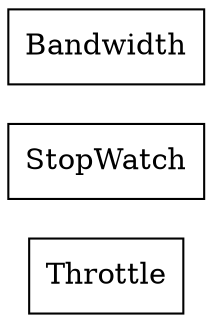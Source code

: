 strict digraph class_diagram {
  rankdir=LR;
  TypeThrottle[
    label="Throttle",
    URL="Throttle.html",
    tooltip="com.sekati.time.Throttle",
    shape="record"
  ];
  TypeStopWatch[
    label="StopWatch",
    URL="StopWatch.html",
    tooltip="com.sekati.time.StopWatch",
    shape="record"
  ];
  TypeBandwidth[
    label="Bandwidth",
    URL="Bandwidth.html",
    tooltip="com.sekati.time.Bandwidth",
    shape="record"
  ];
}
